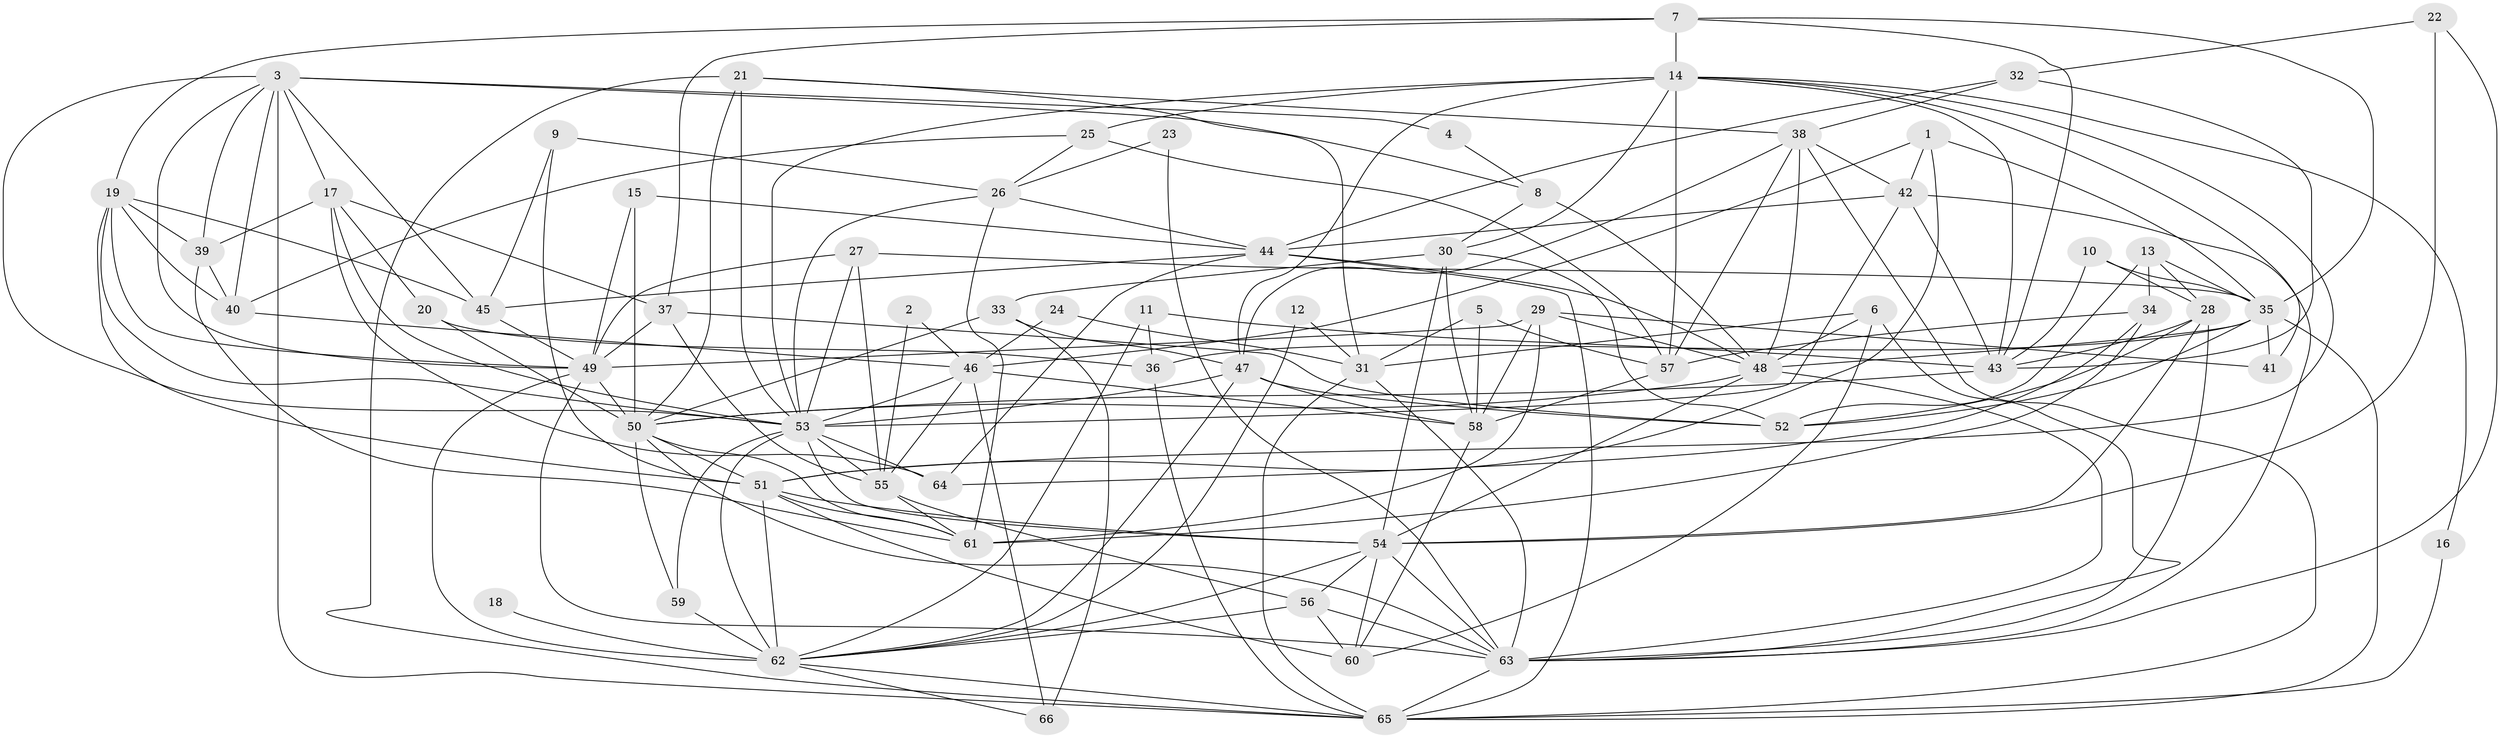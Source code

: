 // original degree distribution, {3: 0.2900763358778626, 5: 0.20610687022900764, 4: 0.24427480916030533, 2: 0.12213740458015267, 7: 0.022900763358778626, 6: 0.09923664122137404, 8: 0.015267175572519083}
// Generated by graph-tools (version 1.1) at 2025/26/03/09/25 03:26:10]
// undirected, 66 vertices, 187 edges
graph export_dot {
graph [start="1"]
  node [color=gray90,style=filled];
  1;
  2;
  3;
  4;
  5;
  6;
  7;
  8;
  9;
  10;
  11;
  12;
  13;
  14;
  15;
  16;
  17;
  18;
  19;
  20;
  21;
  22;
  23;
  24;
  25;
  26;
  27;
  28;
  29;
  30;
  31;
  32;
  33;
  34;
  35;
  36;
  37;
  38;
  39;
  40;
  41;
  42;
  43;
  44;
  45;
  46;
  47;
  48;
  49;
  50;
  51;
  52;
  53;
  54;
  55;
  56;
  57;
  58;
  59;
  60;
  61;
  62;
  63;
  64;
  65;
  66;
  1 -- 35 [weight=1.0];
  1 -- 42 [weight=1.0];
  1 -- 46 [weight=1.0];
  1 -- 51 [weight=1.0];
  2 -- 46 [weight=1.0];
  2 -- 55 [weight=1.0];
  3 -- 4 [weight=1.0];
  3 -- 8 [weight=1.0];
  3 -- 17 [weight=1.0];
  3 -- 39 [weight=1.0];
  3 -- 40 [weight=1.0];
  3 -- 45 [weight=1.0];
  3 -- 49 [weight=1.0];
  3 -- 53 [weight=1.0];
  3 -- 65 [weight=1.0];
  4 -- 8 [weight=1.0];
  5 -- 31 [weight=1.0];
  5 -- 57 [weight=1.0];
  5 -- 58 [weight=1.0];
  6 -- 31 [weight=1.0];
  6 -- 48 [weight=1.0];
  6 -- 60 [weight=1.0];
  6 -- 63 [weight=1.0];
  7 -- 14 [weight=1.0];
  7 -- 19 [weight=1.0];
  7 -- 35 [weight=1.0];
  7 -- 37 [weight=1.0];
  7 -- 43 [weight=1.0];
  8 -- 30 [weight=1.0];
  8 -- 48 [weight=1.0];
  9 -- 26 [weight=1.0];
  9 -- 45 [weight=1.0];
  9 -- 51 [weight=1.0];
  10 -- 28 [weight=1.0];
  10 -- 35 [weight=1.0];
  10 -- 43 [weight=1.0];
  11 -- 36 [weight=1.0];
  11 -- 43 [weight=1.0];
  11 -- 62 [weight=1.0];
  12 -- 31 [weight=1.0];
  12 -- 62 [weight=1.0];
  13 -- 28 [weight=1.0];
  13 -- 34 [weight=1.0];
  13 -- 35 [weight=1.0];
  13 -- 52 [weight=1.0];
  14 -- 16 [weight=1.0];
  14 -- 25 [weight=1.0];
  14 -- 30 [weight=1.0];
  14 -- 41 [weight=1.0];
  14 -- 43 [weight=1.0];
  14 -- 47 [weight=1.0];
  14 -- 51 [weight=1.0];
  14 -- 53 [weight=1.0];
  14 -- 57 [weight=1.0];
  15 -- 44 [weight=1.0];
  15 -- 49 [weight=1.0];
  15 -- 50 [weight=1.0];
  16 -- 65 [weight=1.0];
  17 -- 20 [weight=1.0];
  17 -- 37 [weight=1.0];
  17 -- 39 [weight=1.0];
  17 -- 53 [weight=1.0];
  17 -- 64 [weight=1.0];
  18 -- 62 [weight=2.0];
  19 -- 39 [weight=1.0];
  19 -- 40 [weight=1.0];
  19 -- 45 [weight=1.0];
  19 -- 49 [weight=1.0];
  19 -- 51 [weight=1.0];
  19 -- 53 [weight=1.0];
  20 -- 36 [weight=1.0];
  20 -- 50 [weight=1.0];
  21 -- 31 [weight=1.0];
  21 -- 38 [weight=1.0];
  21 -- 50 [weight=1.0];
  21 -- 53 [weight=1.0];
  21 -- 65 [weight=1.0];
  22 -- 32 [weight=1.0];
  22 -- 54 [weight=1.0];
  22 -- 63 [weight=1.0];
  23 -- 26 [weight=1.0];
  23 -- 63 [weight=1.0];
  24 -- 31 [weight=1.0];
  24 -- 46 [weight=1.0];
  25 -- 26 [weight=1.0];
  25 -- 40 [weight=1.0];
  25 -- 57 [weight=1.0];
  26 -- 44 [weight=1.0];
  26 -- 53 [weight=1.0];
  26 -- 61 [weight=1.0];
  27 -- 35 [weight=1.0];
  27 -- 49 [weight=1.0];
  27 -- 53 [weight=1.0];
  27 -- 55 [weight=1.0];
  28 -- 43 [weight=1.0];
  28 -- 52 [weight=1.0];
  28 -- 54 [weight=1.0];
  28 -- 63 [weight=1.0];
  29 -- 41 [weight=1.0];
  29 -- 48 [weight=1.0];
  29 -- 49 [weight=1.0];
  29 -- 58 [weight=1.0];
  29 -- 61 [weight=1.0];
  30 -- 33 [weight=1.0];
  30 -- 52 [weight=1.0];
  30 -- 54 [weight=1.0];
  30 -- 58 [weight=1.0];
  31 -- 63 [weight=1.0];
  31 -- 65 [weight=1.0];
  32 -- 38 [weight=1.0];
  32 -- 43 [weight=1.0];
  32 -- 44 [weight=1.0];
  33 -- 47 [weight=1.0];
  33 -- 50 [weight=1.0];
  33 -- 66 [weight=1.0];
  34 -- 57 [weight=1.0];
  34 -- 61 [weight=1.0];
  34 -- 64 [weight=1.0];
  35 -- 36 [weight=1.0];
  35 -- 41 [weight=1.0];
  35 -- 48 [weight=1.0];
  35 -- 52 [weight=1.0];
  35 -- 65 [weight=1.0];
  36 -- 65 [weight=1.0];
  37 -- 49 [weight=1.0];
  37 -- 52 [weight=1.0];
  37 -- 55 [weight=2.0];
  38 -- 42 [weight=1.0];
  38 -- 47 [weight=1.0];
  38 -- 48 [weight=2.0];
  38 -- 57 [weight=1.0];
  38 -- 65 [weight=1.0];
  39 -- 40 [weight=1.0];
  39 -- 61 [weight=1.0];
  40 -- 46 [weight=1.0];
  42 -- 43 [weight=1.0];
  42 -- 44 [weight=1.0];
  42 -- 53 [weight=1.0];
  42 -- 63 [weight=1.0];
  43 -- 50 [weight=1.0];
  44 -- 45 [weight=1.0];
  44 -- 48 [weight=1.0];
  44 -- 64 [weight=1.0];
  44 -- 65 [weight=1.0];
  45 -- 49 [weight=1.0];
  46 -- 53 [weight=1.0];
  46 -- 55 [weight=1.0];
  46 -- 58 [weight=1.0];
  46 -- 66 [weight=1.0];
  47 -- 52 [weight=2.0];
  47 -- 53 [weight=1.0];
  47 -- 58 [weight=1.0];
  47 -- 62 [weight=1.0];
  48 -- 50 [weight=1.0];
  48 -- 54 [weight=1.0];
  48 -- 63 [weight=1.0];
  49 -- 50 [weight=1.0];
  49 -- 62 [weight=1.0];
  49 -- 63 [weight=2.0];
  50 -- 51 [weight=1.0];
  50 -- 59 [weight=1.0];
  50 -- 61 [weight=1.0];
  50 -- 63 [weight=1.0];
  51 -- 54 [weight=1.0];
  51 -- 60 [weight=1.0];
  51 -- 61 [weight=1.0];
  51 -- 62 [weight=3.0];
  53 -- 54 [weight=1.0];
  53 -- 55 [weight=1.0];
  53 -- 59 [weight=1.0];
  53 -- 62 [weight=1.0];
  53 -- 64 [weight=1.0];
  54 -- 56 [weight=1.0];
  54 -- 60 [weight=1.0];
  54 -- 62 [weight=1.0];
  54 -- 63 [weight=1.0];
  55 -- 56 [weight=1.0];
  55 -- 61 [weight=1.0];
  56 -- 60 [weight=1.0];
  56 -- 62 [weight=1.0];
  56 -- 63 [weight=1.0];
  57 -- 58 [weight=1.0];
  58 -- 60 [weight=1.0];
  59 -- 62 [weight=3.0];
  62 -- 65 [weight=1.0];
  62 -- 66 [weight=1.0];
  63 -- 65 [weight=1.0];
}
